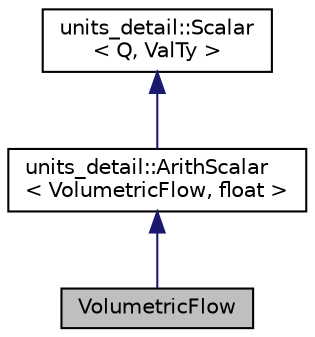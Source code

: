 digraph "VolumetricFlow"
{
 // LATEX_PDF_SIZE
  edge [fontname="Helvetica",fontsize="10",labelfontname="Helvetica",labelfontsize="10"];
  node [fontname="Helvetica",fontsize="10",shape=record];
  Node1 [label="VolumetricFlow",height=0.2,width=0.4,color="black", fillcolor="grey75", style="filled", fontcolor="black",tooltip=" "];
  Node2 -> Node1 [dir="back",color="midnightblue",fontsize="10",style="solid",fontname="Helvetica"];
  Node2 [label="units_detail::ArithScalar\l\< VolumetricFlow, float \>",height=0.2,width=0.4,color="black", fillcolor="white", style="filled",URL="$classunits__detail_1_1ArithScalar.html",tooltip=" "];
  Node3 -> Node2 [dir="back",color="midnightblue",fontsize="10",style="solid",fontname="Helvetica"];
  Node3 [label="units_detail::Scalar\l\< Q, ValTy \>",height=0.2,width=0.4,color="black", fillcolor="white", style="filled",URL="$classunits__detail_1_1Scalar.html",tooltip=" "];
}
